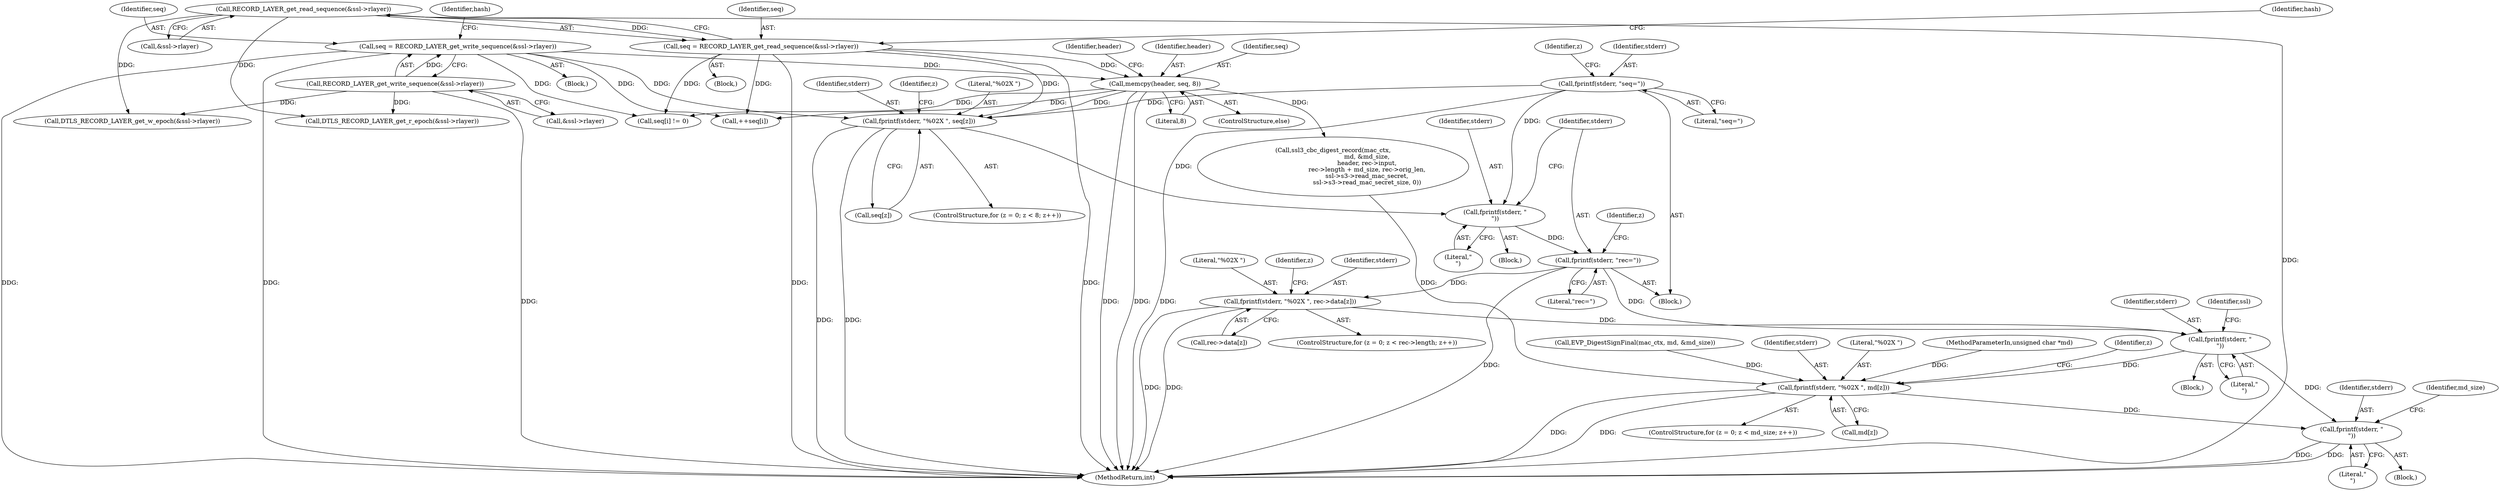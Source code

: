 digraph "0_openssl_4ad93618d26a3ea23d36ad5498ff4f59eff3a4d2_3@API" {
"1000431" [label="(Call,fprintf(stderr, \"rec=\"))"];
"1000428" [label="(Call,fprintf(stderr, \"\n\"))"];
"1000408" [label="(Call,fprintf(stderr, \"seq=\"))"];
"1000422" [label="(Call,fprintf(stderr, \"%02X \", seq[z]))"];
"1000236" [label="(Call,memcpy(header, seq, 8))"];
"1000138" [label="(Call,seq = RECORD_LAYER_get_write_sequence(&ssl->rlayer))"];
"1000140" [label="(Call,RECORD_LAYER_get_write_sequence(&ssl->rlayer))"];
"1000152" [label="(Call,seq = RECORD_LAYER_get_read_sequence(&ssl->rlayer))"];
"1000154" [label="(Call,RECORD_LAYER_get_read_sequence(&ssl->rlayer))"];
"1000447" [label="(Call,fprintf(stderr, \"%02X \", rec->data[z]))"];
"1000455" [label="(Call,fprintf(stderr, \"\n\"))"];
"1000495" [label="(Call,fprintf(stderr, \"%02X \", md[z]))"];
"1000501" [label="(Call,fprintf(stderr, \"\n\"))"];
"1000430" [label="(Literal,\"\n\")"];
"1000242" [label="(Identifier,header)"];
"1000433" [label="(Literal,\"rec=\")"];
"1000506" [label="(MethodReturn,int)"];
"1000213" [label="(Call,DTLS_RECORD_LAYER_get_w_epoch(&ssl->rlayer))"];
"1000411" [label="(Block,)"];
"1000137" [label="(Block,)"];
"1000141" [label="(Call,&ssl->rlayer)"];
"1000237" [label="(Identifier,header)"];
"1000478" [label="(Call,seq[i] != 0)"];
"1000423" [label="(Identifier,stderr)"];
"1000151" [label="(Block,)"];
"1000456" [label="(Identifier,stderr)"];
"1000155" [label="(Call,&ssl->rlayer)"];
"1000432" [label="(Identifier,stderr)"];
"1000502" [label="(Identifier,stderr)"];
"1000505" [label="(Identifier,md_size)"];
"1000153" [label="(Identifier,seq)"];
"1000496" [label="(Identifier,stderr)"];
"1000152" [label="(Call,seq = RECORD_LAYER_get_read_sequence(&ssl->rlayer))"];
"1000497" [label="(Literal,\"%02X \")"];
"1000106" [label="(MethodParameterIn,unsigned char *md)"];
"1000140" [label="(Call,RECORD_LAYER_get_write_sequence(&ssl->rlayer))"];
"1000239" [label="(Literal,8)"];
"1000160" [label="(Identifier,hash)"];
"1000447" [label="(Call,fprintf(stderr, \"%02X \", rec->data[z]))"];
"1000434" [label="(Block,)"];
"1000431" [label="(Call,fprintf(stderr, \"rec=\"))"];
"1000410" [label="(Literal,\"seq=\")"];
"1000425" [label="(Call,seq[z])"];
"1000457" [label="(Literal,\"\n\")"];
"1000494" [label="(Identifier,z)"];
"1000436" [label="(ControlStructure,for (z = 0; z < rec->length; z++))"];
"1000408" [label="(Call,fprintf(stderr, \"seq=\"))"];
"1000446" [label="(Identifier,z)"];
"1000484" [label="(Block,)"];
"1000421" [label="(Identifier,z)"];
"1000438" [label="(Identifier,z)"];
"1000498" [label="(Call,md[z])"];
"1000154" [label="(Call,RECORD_LAYER_get_read_sequence(&ssl->rlayer))"];
"1000415" [label="(Identifier,z)"];
"1000461" [label="(Identifier,ssl)"];
"1000305" [label="(Call,ssl3_cbc_digest_record(mac_ctx,\n                                   md, &md_size,\n                                   header, rec->input,\n                                   rec->length + md_size, rec->orig_len,\n                                   ssl->s3->read_mac_secret,\n                                   ssl->s3->read_mac_secret_size, 0))"];
"1000363" [label="(Call,EVP_DigestSignFinal(mac_ctx, md, &md_size))"];
"1000422" [label="(Call,fprintf(stderr, \"%02X \", seq[z]))"];
"1000139" [label="(Identifier,seq)"];
"1000455" [label="(Call,fprintf(stderr, \"\n\"))"];
"1000218" [label="(Call,DTLS_RECORD_LAYER_get_r_epoch(&ssl->rlayer))"];
"1000448" [label="(Identifier,stderr)"];
"1000473" [label="(Call,++seq[i])"];
"1000428" [label="(Call,fprintf(stderr, \"\n\"))"];
"1000238" [label="(Identifier,seq)"];
"1000495" [label="(Call,fprintf(stderr, \"%02X \", md[z]))"];
"1000449" [label="(Literal,\"%02X \")"];
"1000503" [label="(Literal,\"\n\")"];
"1000429" [label="(Identifier,stderr)"];
"1000146" [label="(Identifier,hash)"];
"1000486" [label="(ControlStructure,for (z = 0; z < md_size; z++))"];
"1000236" [label="(Call,memcpy(header, seq, 8))"];
"1000108" [label="(Block,)"];
"1000501" [label="(Call,fprintf(stderr, \"\n\"))"];
"1000424" [label="(Literal,\"%02X \")"];
"1000409" [label="(Identifier,stderr)"];
"1000450" [label="(Call,rec->data[z])"];
"1000138" [label="(Call,seq = RECORD_LAYER_get_write_sequence(&ssl->rlayer))"];
"1000235" [label="(ControlStructure,else)"];
"1000413" [label="(ControlStructure,for (z = 0; z < 8; z++))"];
"1000431" -> "1000108"  [label="AST: "];
"1000431" -> "1000433"  [label="CFG: "];
"1000432" -> "1000431"  [label="AST: "];
"1000433" -> "1000431"  [label="AST: "];
"1000438" -> "1000431"  [label="CFG: "];
"1000431" -> "1000506"  [label="DDG: "];
"1000428" -> "1000431"  [label="DDG: "];
"1000431" -> "1000447"  [label="DDG: "];
"1000431" -> "1000455"  [label="DDG: "];
"1000428" -> "1000411"  [label="AST: "];
"1000428" -> "1000430"  [label="CFG: "];
"1000429" -> "1000428"  [label="AST: "];
"1000430" -> "1000428"  [label="AST: "];
"1000432" -> "1000428"  [label="CFG: "];
"1000408" -> "1000428"  [label="DDG: "];
"1000422" -> "1000428"  [label="DDG: "];
"1000408" -> "1000108"  [label="AST: "];
"1000408" -> "1000410"  [label="CFG: "];
"1000409" -> "1000408"  [label="AST: "];
"1000410" -> "1000408"  [label="AST: "];
"1000415" -> "1000408"  [label="CFG: "];
"1000408" -> "1000506"  [label="DDG: "];
"1000408" -> "1000422"  [label="DDG: "];
"1000422" -> "1000413"  [label="AST: "];
"1000422" -> "1000425"  [label="CFG: "];
"1000423" -> "1000422"  [label="AST: "];
"1000424" -> "1000422"  [label="AST: "];
"1000425" -> "1000422"  [label="AST: "];
"1000421" -> "1000422"  [label="CFG: "];
"1000422" -> "1000506"  [label="DDG: "];
"1000422" -> "1000506"  [label="DDG: "];
"1000236" -> "1000422"  [label="DDG: "];
"1000138" -> "1000422"  [label="DDG: "];
"1000152" -> "1000422"  [label="DDG: "];
"1000236" -> "1000235"  [label="AST: "];
"1000236" -> "1000239"  [label="CFG: "];
"1000237" -> "1000236"  [label="AST: "];
"1000238" -> "1000236"  [label="AST: "];
"1000239" -> "1000236"  [label="AST: "];
"1000242" -> "1000236"  [label="CFG: "];
"1000236" -> "1000506"  [label="DDG: "];
"1000236" -> "1000506"  [label="DDG: "];
"1000138" -> "1000236"  [label="DDG: "];
"1000152" -> "1000236"  [label="DDG: "];
"1000236" -> "1000305"  [label="DDG: "];
"1000236" -> "1000473"  [label="DDG: "];
"1000236" -> "1000478"  [label="DDG: "];
"1000138" -> "1000137"  [label="AST: "];
"1000138" -> "1000140"  [label="CFG: "];
"1000139" -> "1000138"  [label="AST: "];
"1000140" -> "1000138"  [label="AST: "];
"1000146" -> "1000138"  [label="CFG: "];
"1000138" -> "1000506"  [label="DDG: "];
"1000138" -> "1000506"  [label="DDG: "];
"1000140" -> "1000138"  [label="DDG: "];
"1000138" -> "1000473"  [label="DDG: "];
"1000138" -> "1000478"  [label="DDG: "];
"1000140" -> "1000141"  [label="CFG: "];
"1000141" -> "1000140"  [label="AST: "];
"1000140" -> "1000506"  [label="DDG: "];
"1000140" -> "1000213"  [label="DDG: "];
"1000140" -> "1000218"  [label="DDG: "];
"1000152" -> "1000151"  [label="AST: "];
"1000152" -> "1000154"  [label="CFG: "];
"1000153" -> "1000152"  [label="AST: "];
"1000154" -> "1000152"  [label="AST: "];
"1000160" -> "1000152"  [label="CFG: "];
"1000152" -> "1000506"  [label="DDG: "];
"1000152" -> "1000506"  [label="DDG: "];
"1000154" -> "1000152"  [label="DDG: "];
"1000152" -> "1000473"  [label="DDG: "];
"1000152" -> "1000478"  [label="DDG: "];
"1000154" -> "1000155"  [label="CFG: "];
"1000155" -> "1000154"  [label="AST: "];
"1000154" -> "1000506"  [label="DDG: "];
"1000154" -> "1000213"  [label="DDG: "];
"1000154" -> "1000218"  [label="DDG: "];
"1000447" -> "1000436"  [label="AST: "];
"1000447" -> "1000450"  [label="CFG: "];
"1000448" -> "1000447"  [label="AST: "];
"1000449" -> "1000447"  [label="AST: "];
"1000450" -> "1000447"  [label="AST: "];
"1000446" -> "1000447"  [label="CFG: "];
"1000447" -> "1000506"  [label="DDG: "];
"1000447" -> "1000506"  [label="DDG: "];
"1000447" -> "1000455"  [label="DDG: "];
"1000455" -> "1000434"  [label="AST: "];
"1000455" -> "1000457"  [label="CFG: "];
"1000456" -> "1000455"  [label="AST: "];
"1000457" -> "1000455"  [label="AST: "];
"1000461" -> "1000455"  [label="CFG: "];
"1000455" -> "1000495"  [label="DDG: "];
"1000455" -> "1000501"  [label="DDG: "];
"1000495" -> "1000486"  [label="AST: "];
"1000495" -> "1000498"  [label="CFG: "];
"1000496" -> "1000495"  [label="AST: "];
"1000497" -> "1000495"  [label="AST: "];
"1000498" -> "1000495"  [label="AST: "];
"1000494" -> "1000495"  [label="CFG: "];
"1000495" -> "1000506"  [label="DDG: "];
"1000495" -> "1000506"  [label="DDG: "];
"1000363" -> "1000495"  [label="DDG: "];
"1000305" -> "1000495"  [label="DDG: "];
"1000106" -> "1000495"  [label="DDG: "];
"1000495" -> "1000501"  [label="DDG: "];
"1000501" -> "1000484"  [label="AST: "];
"1000501" -> "1000503"  [label="CFG: "];
"1000502" -> "1000501"  [label="AST: "];
"1000503" -> "1000501"  [label="AST: "];
"1000505" -> "1000501"  [label="CFG: "];
"1000501" -> "1000506"  [label="DDG: "];
"1000501" -> "1000506"  [label="DDG: "];
}
